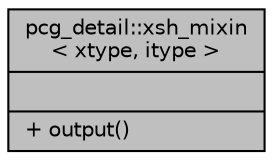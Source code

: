 digraph "pcg_detail::xsh_mixin&lt; xtype, itype &gt;"
{
 // LATEX_PDF_SIZE
  edge [fontname="Helvetica",fontsize="10",labelfontname="Helvetica",labelfontsize="10"];
  node [fontname="Helvetica",fontsize="10",shape=record];
  Node1 [label="{pcg_detail::xsh_mixin\l\< xtype, itype \>\n||+ output()\l}",height=0.2,width=0.4,color="black", fillcolor="grey75", style="filled", fontcolor="black",tooltip=" "];
}

